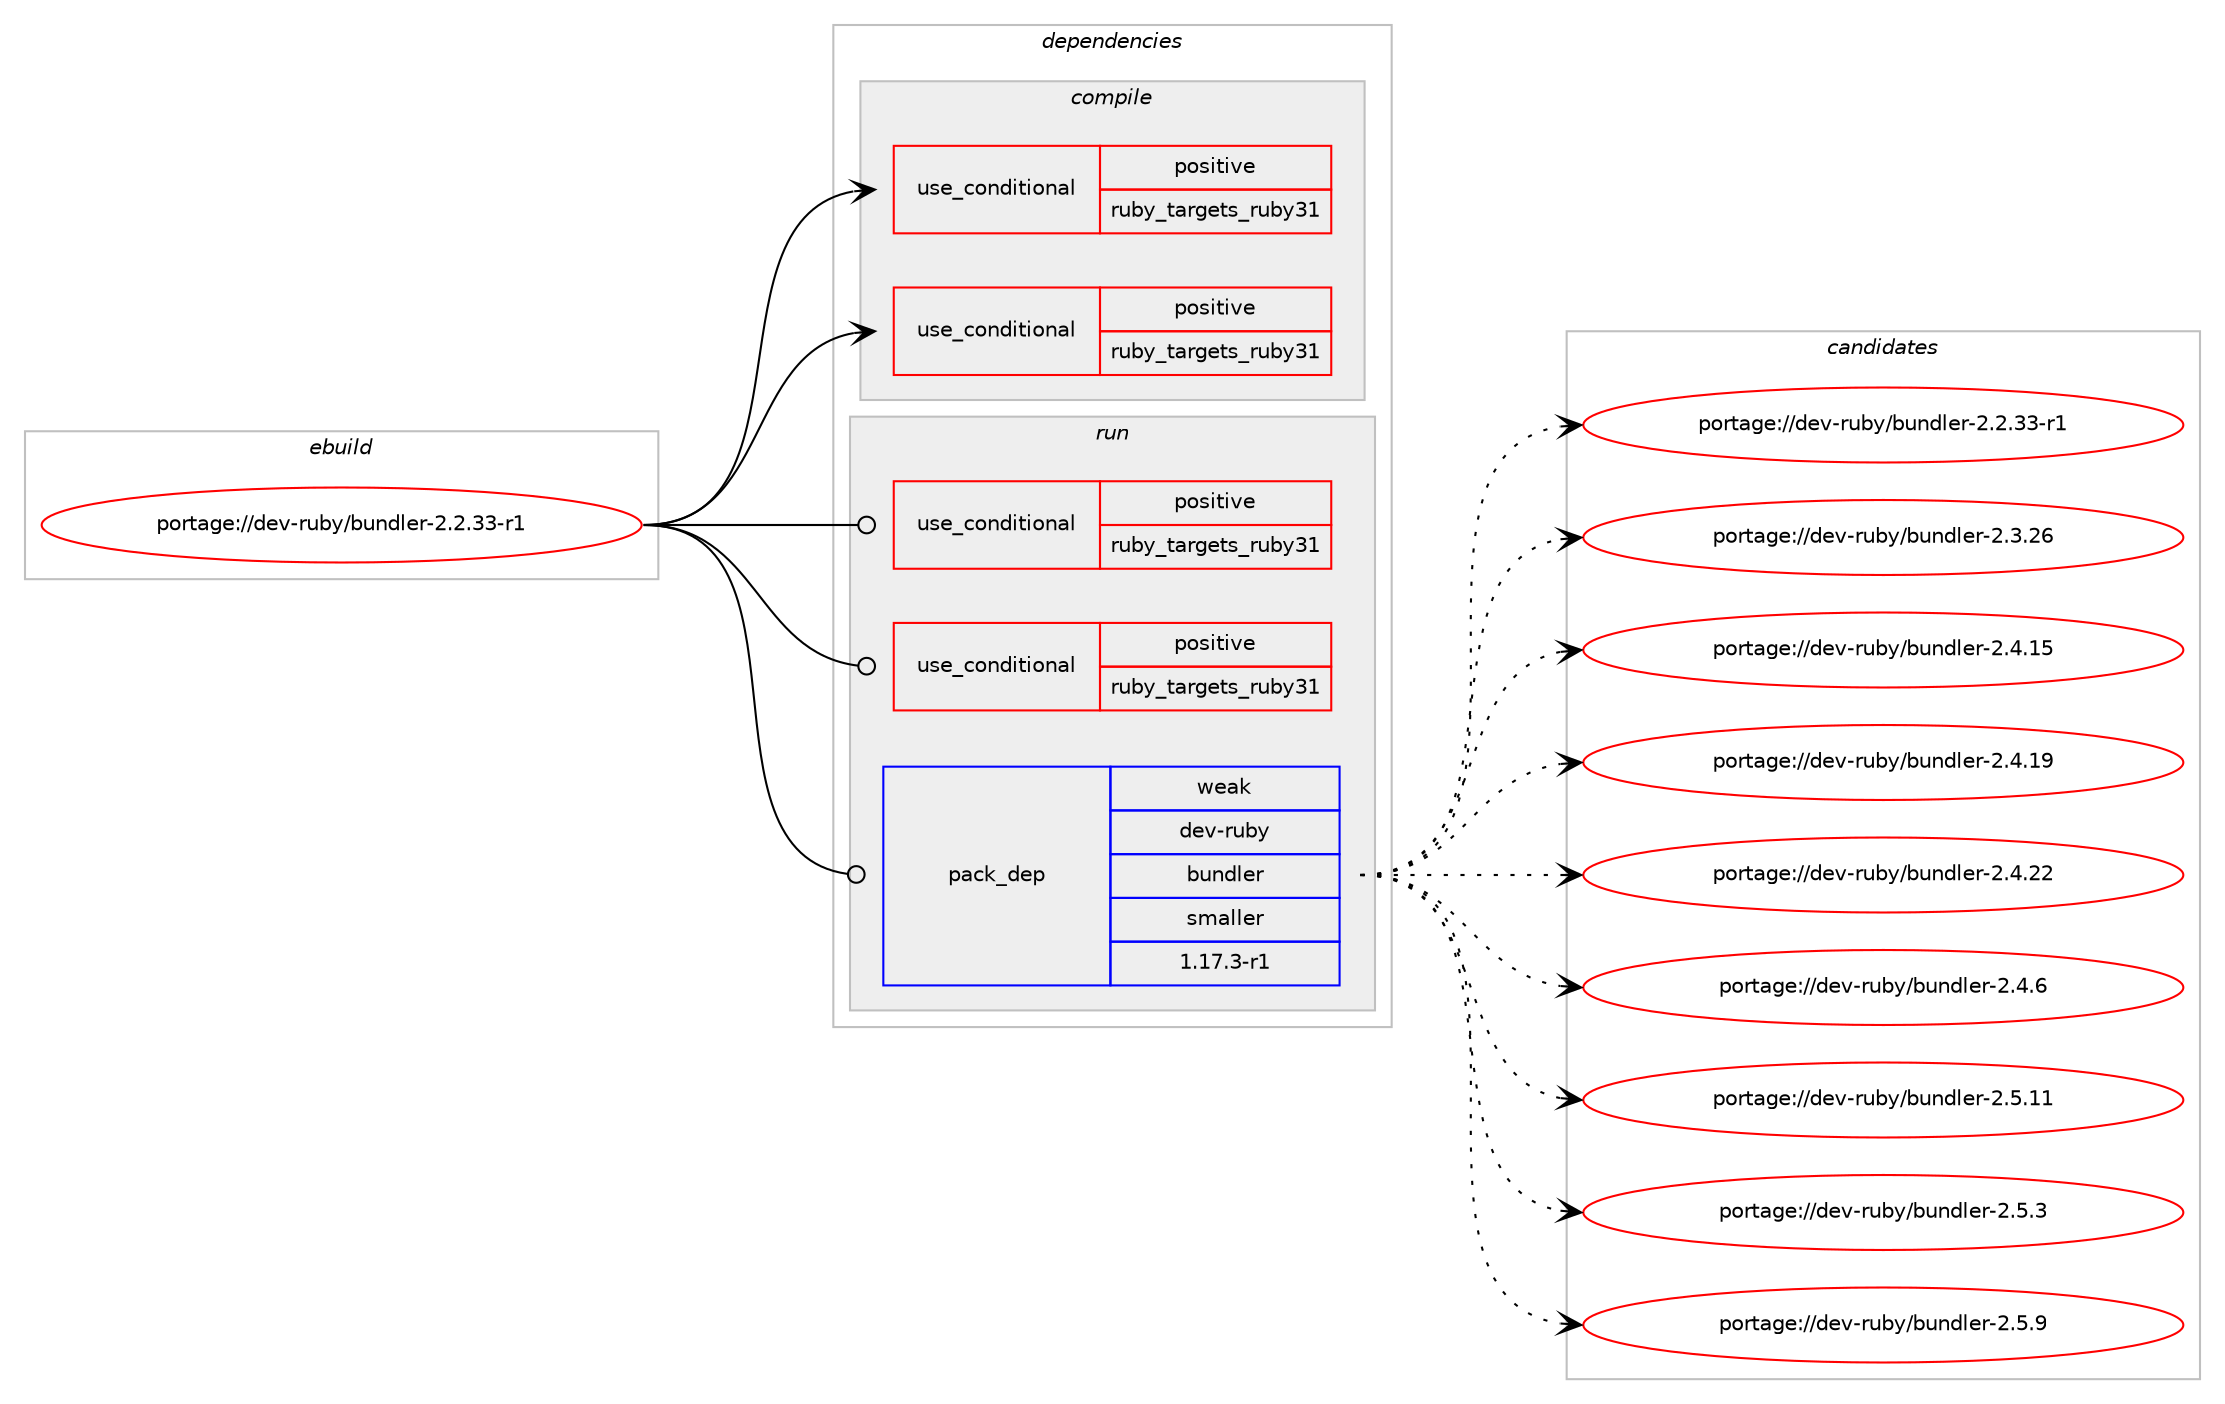 digraph prolog {

# *************
# Graph options
# *************

newrank=true;
concentrate=true;
compound=true;
graph [rankdir=LR,fontname=Helvetica,fontsize=10,ranksep=1.5];#, ranksep=2.5, nodesep=0.2];
edge  [arrowhead=vee];
node  [fontname=Helvetica,fontsize=10];

# **********
# The ebuild
# **********

subgraph cluster_leftcol {
color=gray;
rank=same;
label=<<i>ebuild</i>>;
id [label="portage://dev-ruby/bundler-2.2.33-r1", color=red, width=4, href="../dev-ruby/bundler-2.2.33-r1.svg"];
}

# ****************
# The dependencies
# ****************

subgraph cluster_midcol {
color=gray;
label=<<i>dependencies</i>>;
subgraph cluster_compile {
fillcolor="#eeeeee";
style=filled;
label=<<i>compile</i>>;
subgraph cond44068 {
dependency90905 [label=<<TABLE BORDER="0" CELLBORDER="1" CELLSPACING="0" CELLPADDING="4"><TR><TD ROWSPAN="3" CELLPADDING="10">use_conditional</TD></TR><TR><TD>positive</TD></TR><TR><TD>ruby_targets_ruby31</TD></TR></TABLE>>, shape=none, color=red];
# *** BEGIN UNKNOWN DEPENDENCY TYPE (TODO) ***
# dependency90905 -> package_dependency(portage://dev-ruby/bundler-2.2.33-r1,install,no,dev-lang,ruby,none,[,,],[slot(3.1)],[])
# *** END UNKNOWN DEPENDENCY TYPE (TODO) ***

}
id:e -> dependency90905:w [weight=20,style="solid",arrowhead="vee"];
subgraph cond44069 {
dependency90906 [label=<<TABLE BORDER="0" CELLBORDER="1" CELLSPACING="0" CELLPADDING="4"><TR><TD ROWSPAN="3" CELLPADDING="10">use_conditional</TD></TR><TR><TD>positive</TD></TR><TR><TD>ruby_targets_ruby31</TD></TR></TABLE>>, shape=none, color=red];
# *** BEGIN UNKNOWN DEPENDENCY TYPE (TODO) ***
# dependency90906 -> package_dependency(portage://dev-ruby/bundler-2.2.33-r1,install,no,virtual,rubygems,none,[,,],[],[use(enable(ruby_targets_ruby31),negative)])
# *** END UNKNOWN DEPENDENCY TYPE (TODO) ***

}
id:e -> dependency90906:w [weight=20,style="solid",arrowhead="vee"];
}
subgraph cluster_compileandrun {
fillcolor="#eeeeee";
style=filled;
label=<<i>compile and run</i>>;
}
subgraph cluster_run {
fillcolor="#eeeeee";
style=filled;
label=<<i>run</i>>;
subgraph cond44070 {
dependency90907 [label=<<TABLE BORDER="0" CELLBORDER="1" CELLSPACING="0" CELLPADDING="4"><TR><TD ROWSPAN="3" CELLPADDING="10">use_conditional</TD></TR><TR><TD>positive</TD></TR><TR><TD>ruby_targets_ruby31</TD></TR></TABLE>>, shape=none, color=red];
# *** BEGIN UNKNOWN DEPENDENCY TYPE (TODO) ***
# dependency90907 -> package_dependency(portage://dev-ruby/bundler-2.2.33-r1,run,no,dev-lang,ruby,none,[,,],[slot(3.1)],[])
# *** END UNKNOWN DEPENDENCY TYPE (TODO) ***

}
id:e -> dependency90907:w [weight=20,style="solid",arrowhead="odot"];
subgraph cond44071 {
dependency90908 [label=<<TABLE BORDER="0" CELLBORDER="1" CELLSPACING="0" CELLPADDING="4"><TR><TD ROWSPAN="3" CELLPADDING="10">use_conditional</TD></TR><TR><TD>positive</TD></TR><TR><TD>ruby_targets_ruby31</TD></TR></TABLE>>, shape=none, color=red];
# *** BEGIN UNKNOWN DEPENDENCY TYPE (TODO) ***
# dependency90908 -> package_dependency(portage://dev-ruby/bundler-2.2.33-r1,run,no,virtual,rubygems,none,[,,],[],[use(enable(ruby_targets_ruby31),negative)])
# *** END UNKNOWN DEPENDENCY TYPE (TODO) ***

}
id:e -> dependency90908:w [weight=20,style="solid",arrowhead="odot"];
# *** BEGIN UNKNOWN DEPENDENCY TYPE (TODO) ***
# id -> package_dependency(portage://dev-ruby/bundler-2.2.33-r1,run,no,dev-vcs,git,none,[,,],[],[])
# *** END UNKNOWN DEPENDENCY TYPE (TODO) ***

subgraph pack45577 {
dependency90909 [label=<<TABLE BORDER="0" CELLBORDER="1" CELLSPACING="0" CELLPADDING="4" WIDTH="220"><TR><TD ROWSPAN="6" CELLPADDING="30">pack_dep</TD></TR><TR><TD WIDTH="110">weak</TD></TR><TR><TD>dev-ruby</TD></TR><TR><TD>bundler</TD></TR><TR><TD>smaller</TD></TR><TR><TD>1.17.3-r1</TD></TR></TABLE>>, shape=none, color=blue];
}
id:e -> dependency90909:w [weight=20,style="solid",arrowhead="odot"];
}
}

# **************
# The candidates
# **************

subgraph cluster_choices {
rank=same;
color=gray;
label=<<i>candidates</i>>;

subgraph choice45577 {
color=black;
nodesep=1;
choice10010111845114117981214798117110100108101114455046504651514511449 [label="portage://dev-ruby/bundler-2.2.33-r1", color=red, width=4,href="../dev-ruby/bundler-2.2.33-r1.svg"];
choice1001011184511411798121479811711010010810111445504651465054 [label="portage://dev-ruby/bundler-2.3.26", color=red, width=4,href="../dev-ruby/bundler-2.3.26.svg"];
choice1001011184511411798121479811711010010810111445504652464953 [label="portage://dev-ruby/bundler-2.4.15", color=red, width=4,href="../dev-ruby/bundler-2.4.15.svg"];
choice1001011184511411798121479811711010010810111445504652464957 [label="portage://dev-ruby/bundler-2.4.19", color=red, width=4,href="../dev-ruby/bundler-2.4.19.svg"];
choice1001011184511411798121479811711010010810111445504652465050 [label="portage://dev-ruby/bundler-2.4.22", color=red, width=4,href="../dev-ruby/bundler-2.4.22.svg"];
choice10010111845114117981214798117110100108101114455046524654 [label="portage://dev-ruby/bundler-2.4.6", color=red, width=4,href="../dev-ruby/bundler-2.4.6.svg"];
choice1001011184511411798121479811711010010810111445504653464949 [label="portage://dev-ruby/bundler-2.5.11", color=red, width=4,href="../dev-ruby/bundler-2.5.11.svg"];
choice10010111845114117981214798117110100108101114455046534651 [label="portage://dev-ruby/bundler-2.5.3", color=red, width=4,href="../dev-ruby/bundler-2.5.3.svg"];
choice10010111845114117981214798117110100108101114455046534657 [label="portage://dev-ruby/bundler-2.5.9", color=red, width=4,href="../dev-ruby/bundler-2.5.9.svg"];
dependency90909:e -> choice10010111845114117981214798117110100108101114455046504651514511449:w [style=dotted,weight="100"];
dependency90909:e -> choice1001011184511411798121479811711010010810111445504651465054:w [style=dotted,weight="100"];
dependency90909:e -> choice1001011184511411798121479811711010010810111445504652464953:w [style=dotted,weight="100"];
dependency90909:e -> choice1001011184511411798121479811711010010810111445504652464957:w [style=dotted,weight="100"];
dependency90909:e -> choice1001011184511411798121479811711010010810111445504652465050:w [style=dotted,weight="100"];
dependency90909:e -> choice10010111845114117981214798117110100108101114455046524654:w [style=dotted,weight="100"];
dependency90909:e -> choice1001011184511411798121479811711010010810111445504653464949:w [style=dotted,weight="100"];
dependency90909:e -> choice10010111845114117981214798117110100108101114455046534651:w [style=dotted,weight="100"];
dependency90909:e -> choice10010111845114117981214798117110100108101114455046534657:w [style=dotted,weight="100"];
}
}

}
